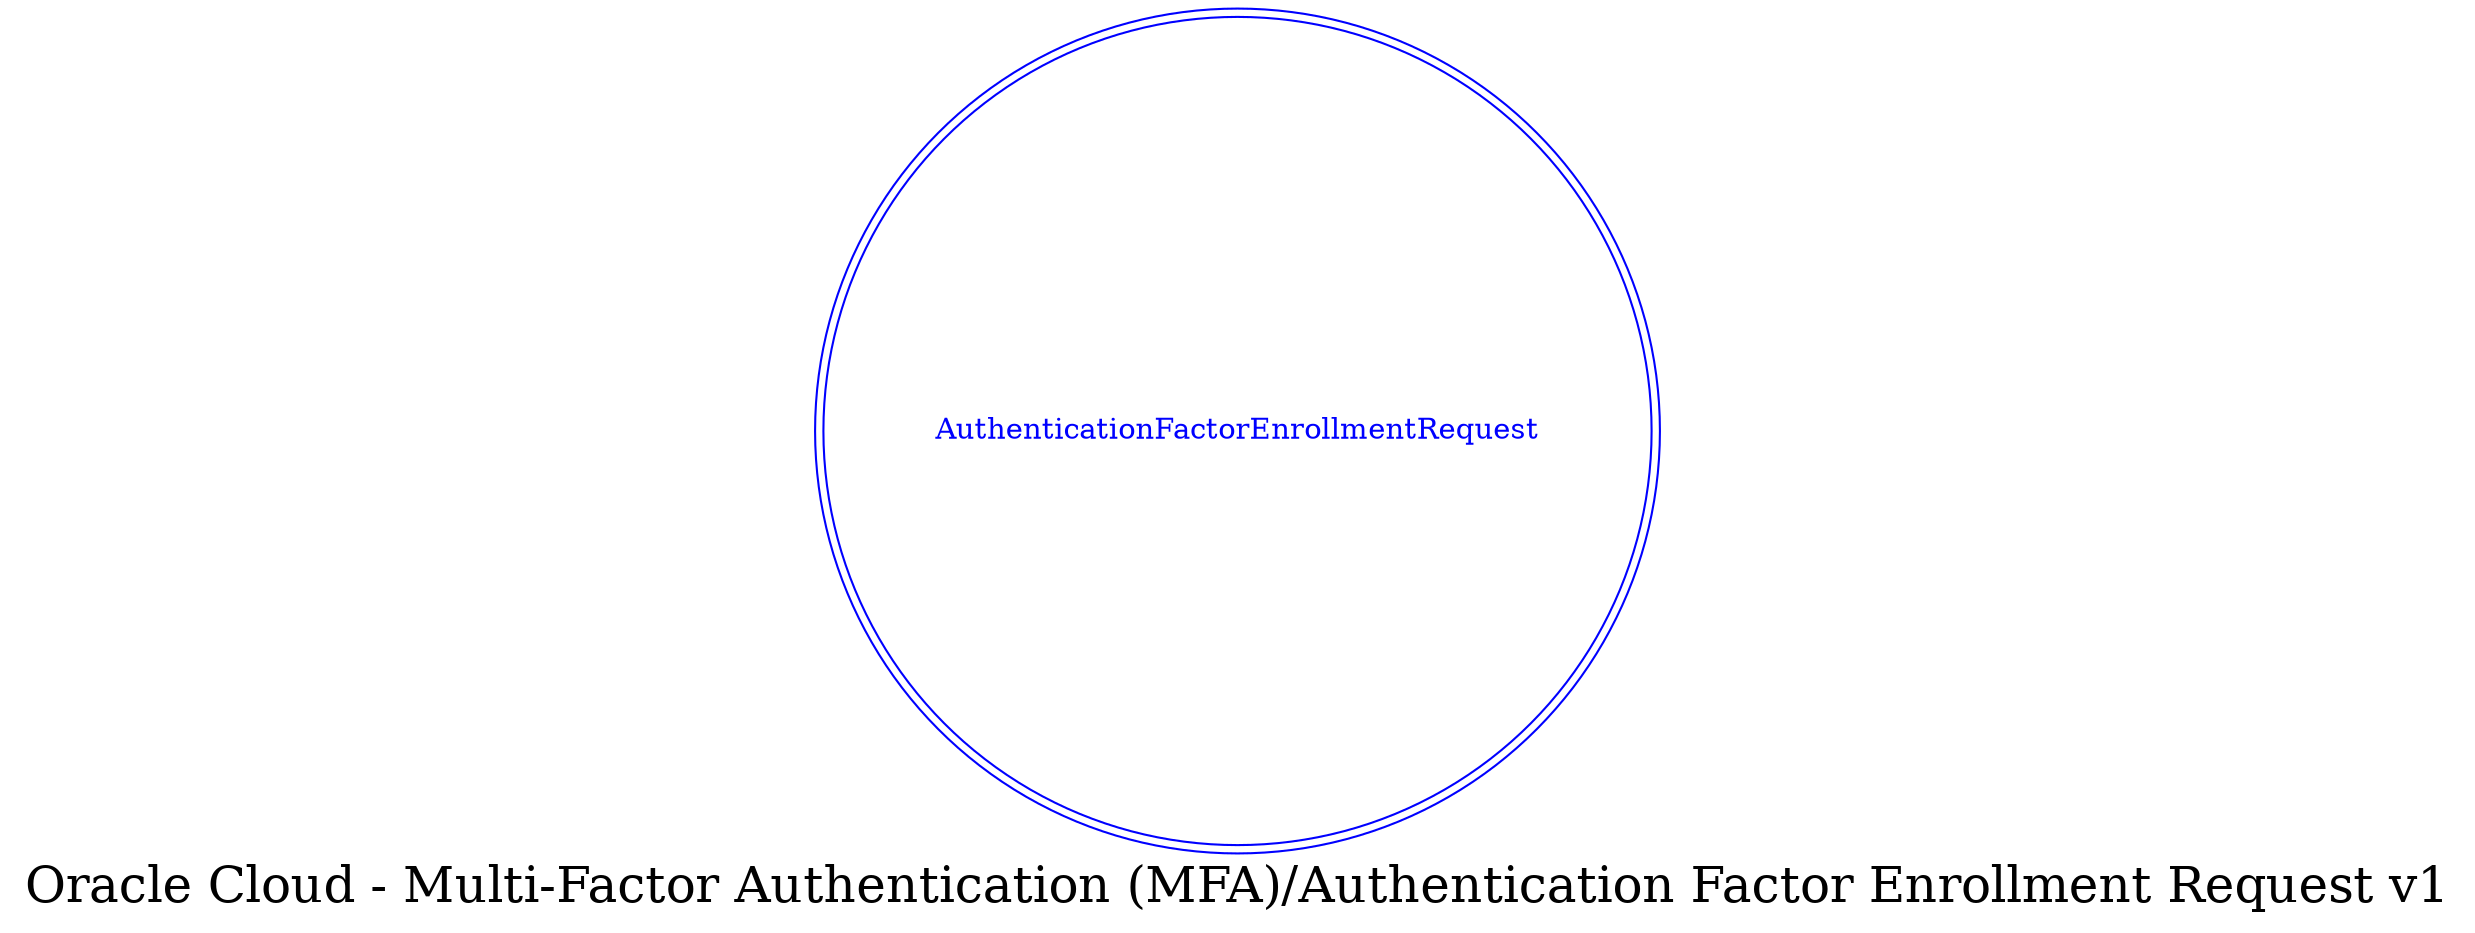 digraph LexiconGraph {
graph[label="Oracle Cloud - Multi-Factor Authentication (MFA)/Authentication Factor Enrollment Request v1", fontsize=24]
splines=true
"AuthenticationFactorEnrollmentRequest" [color=blue, fontcolor=blue, shape=doublecircle]
}

